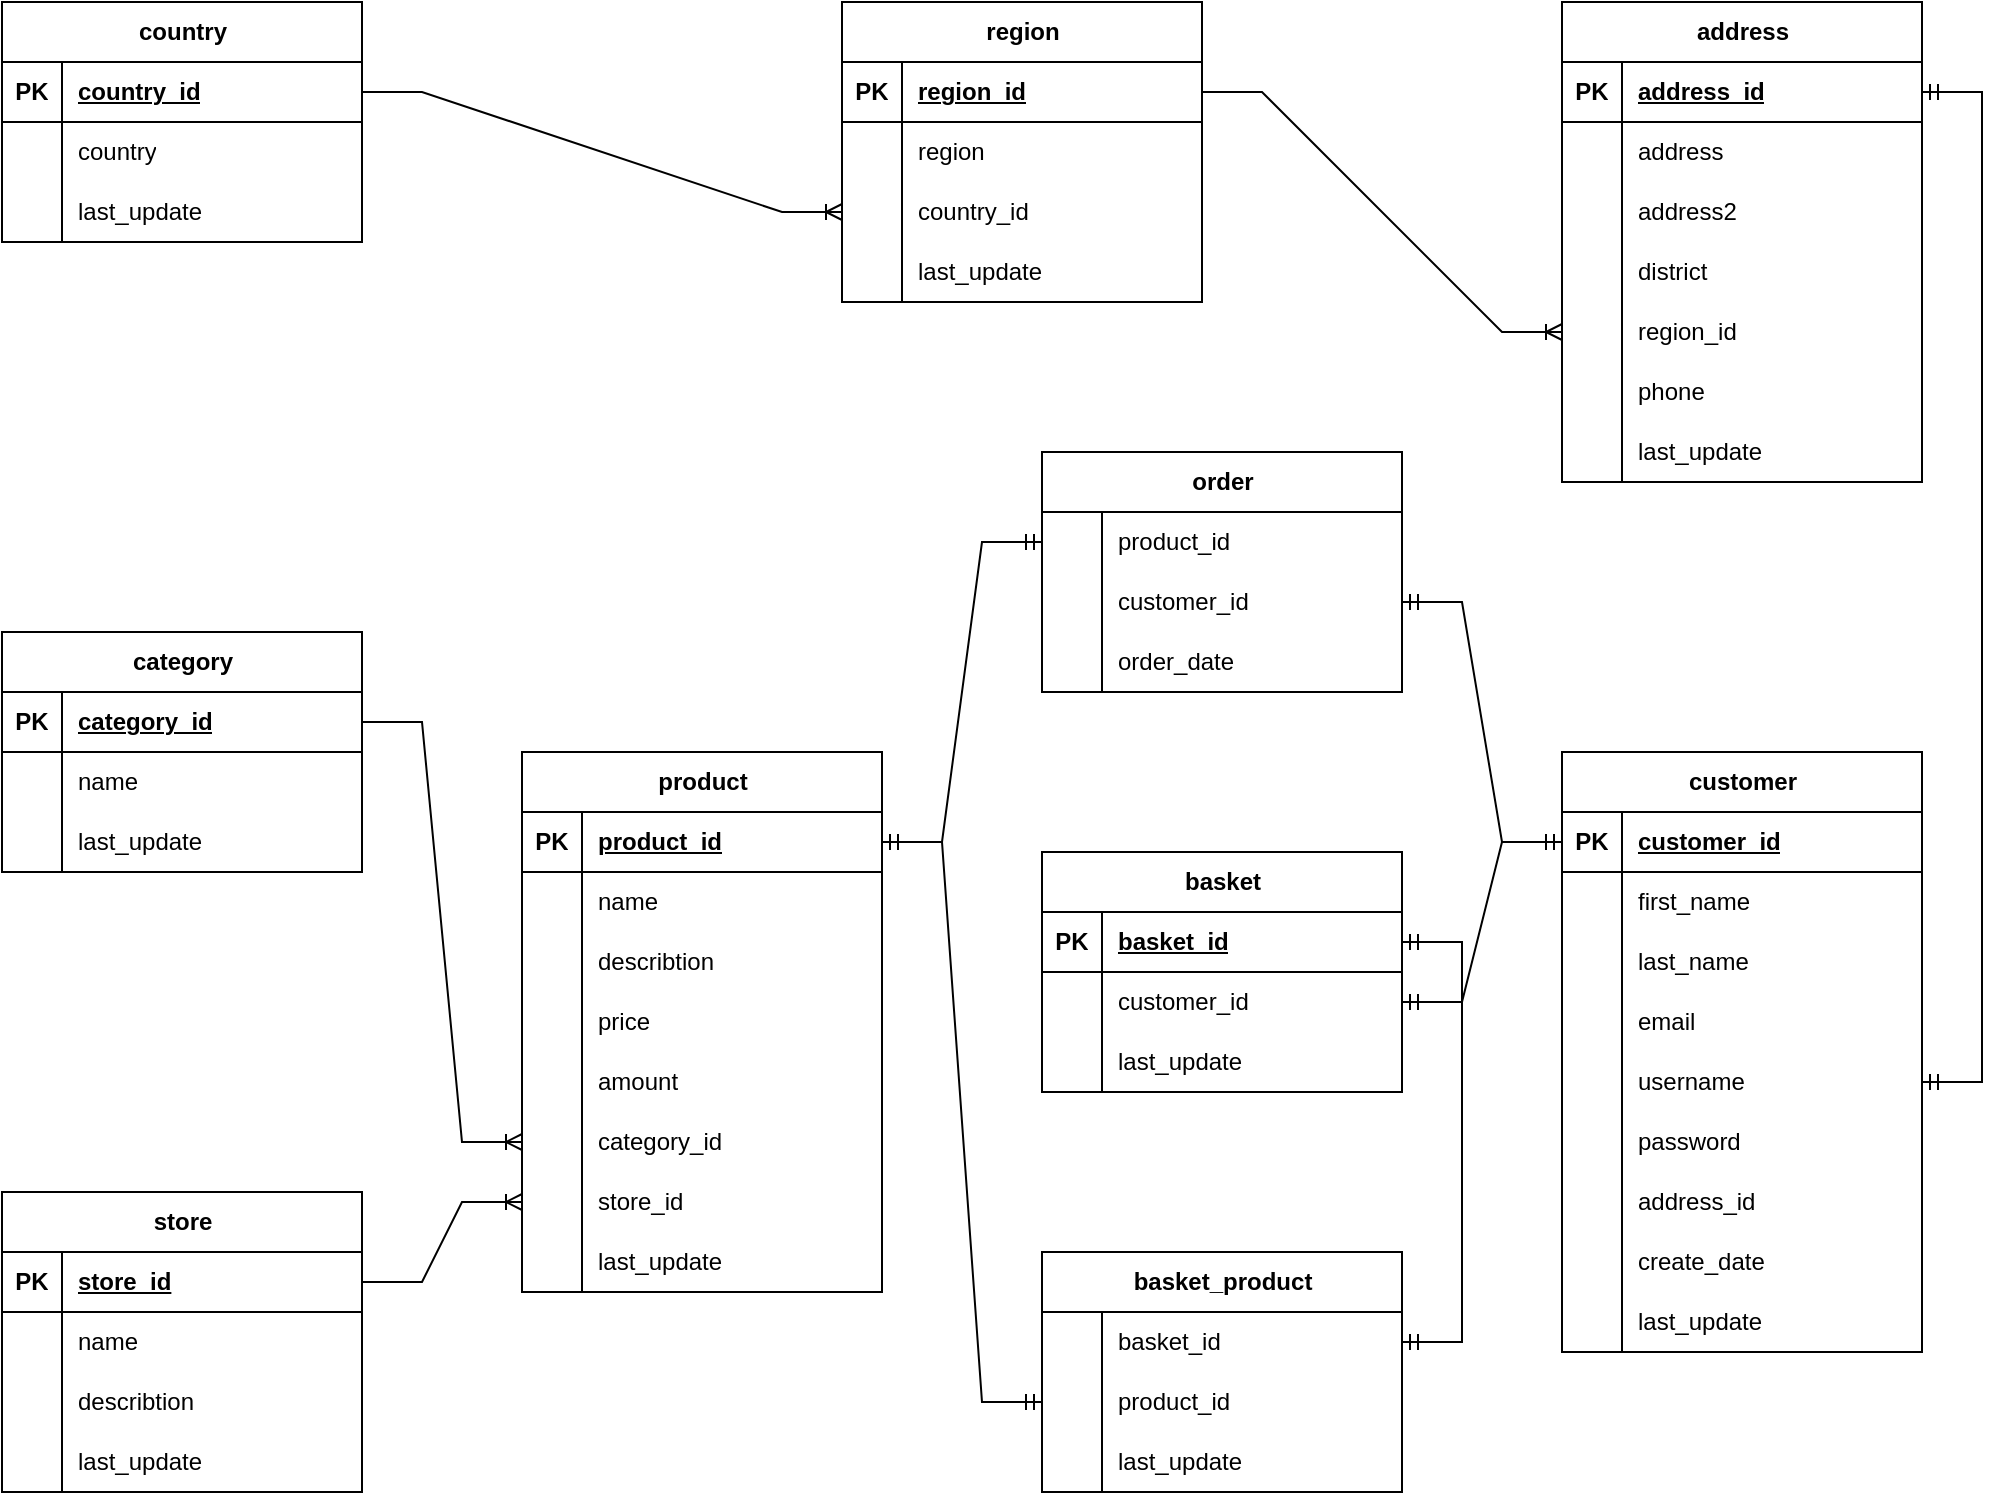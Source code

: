<mxfile version="22.1.18" type="device">
  <diagram name="Page-1" id="TA_R-8JuOlBdNYAZiXVL">
    <mxGraphModel dx="1834" dy="358" grid="0" gridSize="10" guides="1" tooltips="1" connect="1" arrows="1" fold="1" page="0" pageScale="1" pageWidth="827" pageHeight="1169" math="0" shadow="0">
      <root>
        <mxCell id="0" />
        <mxCell id="1" parent="0" />
        <mxCell id="UEhdA9eJyeVdIcVk-K4K-1" value="customer" style="shape=table;startSize=30;container=1;collapsible=1;childLayout=tableLayout;fixedRows=1;rowLines=0;fontStyle=1;align=center;resizeLast=1;html=1;" parent="1" vertex="1">
          <mxGeometry x="610" y="840" width="180" height="300" as="geometry" />
        </mxCell>
        <mxCell id="UEhdA9eJyeVdIcVk-K4K-2" value="" style="shape=tableRow;horizontal=0;startSize=0;swimlaneHead=0;swimlaneBody=0;fillColor=none;collapsible=0;dropTarget=0;points=[[0,0.5],[1,0.5]];portConstraint=eastwest;top=0;left=0;right=0;bottom=1;" parent="UEhdA9eJyeVdIcVk-K4K-1" vertex="1">
          <mxGeometry y="30" width="180" height="30" as="geometry" />
        </mxCell>
        <mxCell id="UEhdA9eJyeVdIcVk-K4K-3" value="PK" style="shape=partialRectangle;connectable=0;fillColor=none;top=0;left=0;bottom=0;right=0;fontStyle=1;overflow=hidden;whiteSpace=wrap;html=1;" parent="UEhdA9eJyeVdIcVk-K4K-2" vertex="1">
          <mxGeometry width="30" height="30" as="geometry">
            <mxRectangle width="30" height="30" as="alternateBounds" />
          </mxGeometry>
        </mxCell>
        <mxCell id="UEhdA9eJyeVdIcVk-K4K-4" value="customer_id" style="shape=partialRectangle;connectable=0;fillColor=none;top=0;left=0;bottom=0;right=0;align=left;spacingLeft=6;fontStyle=5;overflow=hidden;whiteSpace=wrap;html=1;" parent="UEhdA9eJyeVdIcVk-K4K-2" vertex="1">
          <mxGeometry x="30" width="150" height="30" as="geometry">
            <mxRectangle width="150" height="30" as="alternateBounds" />
          </mxGeometry>
        </mxCell>
        <mxCell id="UEhdA9eJyeVdIcVk-K4K-5" value="" style="shape=tableRow;horizontal=0;startSize=0;swimlaneHead=0;swimlaneBody=0;fillColor=none;collapsible=0;dropTarget=0;points=[[0,0.5],[1,0.5]];portConstraint=eastwest;top=0;left=0;right=0;bottom=0;" parent="UEhdA9eJyeVdIcVk-K4K-1" vertex="1">
          <mxGeometry y="60" width="180" height="30" as="geometry" />
        </mxCell>
        <mxCell id="UEhdA9eJyeVdIcVk-K4K-6" value="" style="shape=partialRectangle;connectable=0;fillColor=none;top=0;left=0;bottom=0;right=0;editable=1;overflow=hidden;whiteSpace=wrap;html=1;" parent="UEhdA9eJyeVdIcVk-K4K-5" vertex="1">
          <mxGeometry width="30" height="30" as="geometry">
            <mxRectangle width="30" height="30" as="alternateBounds" />
          </mxGeometry>
        </mxCell>
        <mxCell id="UEhdA9eJyeVdIcVk-K4K-7" value="first_name" style="shape=partialRectangle;connectable=0;fillColor=none;top=0;left=0;bottom=0;right=0;align=left;spacingLeft=6;overflow=hidden;whiteSpace=wrap;html=1;" parent="UEhdA9eJyeVdIcVk-K4K-5" vertex="1">
          <mxGeometry x="30" width="150" height="30" as="geometry">
            <mxRectangle width="150" height="30" as="alternateBounds" />
          </mxGeometry>
        </mxCell>
        <mxCell id="UEhdA9eJyeVdIcVk-K4K-8" value="" style="shape=tableRow;horizontal=0;startSize=0;swimlaneHead=0;swimlaneBody=0;fillColor=none;collapsible=0;dropTarget=0;points=[[0,0.5],[1,0.5]];portConstraint=eastwest;top=0;left=0;right=0;bottom=0;" parent="UEhdA9eJyeVdIcVk-K4K-1" vertex="1">
          <mxGeometry y="90" width="180" height="30" as="geometry" />
        </mxCell>
        <mxCell id="UEhdA9eJyeVdIcVk-K4K-9" value="" style="shape=partialRectangle;connectable=0;fillColor=none;top=0;left=0;bottom=0;right=0;editable=1;overflow=hidden;whiteSpace=wrap;html=1;" parent="UEhdA9eJyeVdIcVk-K4K-8" vertex="1">
          <mxGeometry width="30" height="30" as="geometry">
            <mxRectangle width="30" height="30" as="alternateBounds" />
          </mxGeometry>
        </mxCell>
        <mxCell id="UEhdA9eJyeVdIcVk-K4K-10" value="last_name" style="shape=partialRectangle;connectable=0;fillColor=none;top=0;left=0;bottom=0;right=0;align=left;spacingLeft=6;overflow=hidden;whiteSpace=wrap;html=1;" parent="UEhdA9eJyeVdIcVk-K4K-8" vertex="1">
          <mxGeometry x="30" width="150" height="30" as="geometry">
            <mxRectangle width="150" height="30" as="alternateBounds" />
          </mxGeometry>
        </mxCell>
        <mxCell id="UEhdA9eJyeVdIcVk-K4K-11" value="" style="shape=tableRow;horizontal=0;startSize=0;swimlaneHead=0;swimlaneBody=0;fillColor=none;collapsible=0;dropTarget=0;points=[[0,0.5],[1,0.5]];portConstraint=eastwest;top=0;left=0;right=0;bottom=0;" parent="UEhdA9eJyeVdIcVk-K4K-1" vertex="1">
          <mxGeometry y="120" width="180" height="30" as="geometry" />
        </mxCell>
        <mxCell id="UEhdA9eJyeVdIcVk-K4K-12" value="" style="shape=partialRectangle;connectable=0;fillColor=none;top=0;left=0;bottom=0;right=0;editable=1;overflow=hidden;whiteSpace=wrap;html=1;" parent="UEhdA9eJyeVdIcVk-K4K-11" vertex="1">
          <mxGeometry width="30" height="30" as="geometry">
            <mxRectangle width="30" height="30" as="alternateBounds" />
          </mxGeometry>
        </mxCell>
        <mxCell id="UEhdA9eJyeVdIcVk-K4K-13" value="email" style="shape=partialRectangle;connectable=0;fillColor=none;top=0;left=0;bottom=0;right=0;align=left;spacingLeft=6;overflow=hidden;whiteSpace=wrap;html=1;" parent="UEhdA9eJyeVdIcVk-K4K-11" vertex="1">
          <mxGeometry x="30" width="150" height="30" as="geometry">
            <mxRectangle width="150" height="30" as="alternateBounds" />
          </mxGeometry>
        </mxCell>
        <mxCell id="UEhdA9eJyeVdIcVk-K4K-29" value="" style="shape=tableRow;horizontal=0;startSize=0;swimlaneHead=0;swimlaneBody=0;fillColor=none;collapsible=0;dropTarget=0;points=[[0,0.5],[1,0.5]];portConstraint=eastwest;top=0;left=0;right=0;bottom=0;" parent="UEhdA9eJyeVdIcVk-K4K-1" vertex="1">
          <mxGeometry y="150" width="180" height="30" as="geometry" />
        </mxCell>
        <mxCell id="UEhdA9eJyeVdIcVk-K4K-30" value="" style="shape=partialRectangle;connectable=0;fillColor=none;top=0;left=0;bottom=0;right=0;editable=1;overflow=hidden;whiteSpace=wrap;html=1;" parent="UEhdA9eJyeVdIcVk-K4K-29" vertex="1">
          <mxGeometry width="30" height="30" as="geometry">
            <mxRectangle width="30" height="30" as="alternateBounds" />
          </mxGeometry>
        </mxCell>
        <mxCell id="UEhdA9eJyeVdIcVk-K4K-31" value="username" style="shape=partialRectangle;connectable=0;fillColor=none;top=0;left=0;bottom=0;right=0;align=left;spacingLeft=6;overflow=hidden;whiteSpace=wrap;html=1;" parent="UEhdA9eJyeVdIcVk-K4K-29" vertex="1">
          <mxGeometry x="30" width="150" height="30" as="geometry">
            <mxRectangle width="150" height="30" as="alternateBounds" />
          </mxGeometry>
        </mxCell>
        <mxCell id="UEhdA9eJyeVdIcVk-K4K-32" value="" style="shape=tableRow;horizontal=0;startSize=0;swimlaneHead=0;swimlaneBody=0;fillColor=none;collapsible=0;dropTarget=0;points=[[0,0.5],[1,0.5]];portConstraint=eastwest;top=0;left=0;right=0;bottom=0;" parent="UEhdA9eJyeVdIcVk-K4K-1" vertex="1">
          <mxGeometry y="180" width="180" height="30" as="geometry" />
        </mxCell>
        <mxCell id="UEhdA9eJyeVdIcVk-K4K-33" value="" style="shape=partialRectangle;connectable=0;fillColor=none;top=0;left=0;bottom=0;right=0;editable=1;overflow=hidden;whiteSpace=wrap;html=1;" parent="UEhdA9eJyeVdIcVk-K4K-32" vertex="1">
          <mxGeometry width="30" height="30" as="geometry">
            <mxRectangle width="30" height="30" as="alternateBounds" />
          </mxGeometry>
        </mxCell>
        <mxCell id="UEhdA9eJyeVdIcVk-K4K-34" value="password" style="shape=partialRectangle;connectable=0;fillColor=none;top=0;left=0;bottom=0;right=0;align=left;spacingLeft=6;overflow=hidden;whiteSpace=wrap;html=1;" parent="UEhdA9eJyeVdIcVk-K4K-32" vertex="1">
          <mxGeometry x="30" width="150" height="30" as="geometry">
            <mxRectangle width="150" height="30" as="alternateBounds" />
          </mxGeometry>
        </mxCell>
        <mxCell id="UEhdA9eJyeVdIcVk-K4K-35" value="" style="shape=tableRow;horizontal=0;startSize=0;swimlaneHead=0;swimlaneBody=0;fillColor=none;collapsible=0;dropTarget=0;points=[[0,0.5],[1,0.5]];portConstraint=eastwest;top=0;left=0;right=0;bottom=0;" parent="UEhdA9eJyeVdIcVk-K4K-1" vertex="1">
          <mxGeometry y="210" width="180" height="30" as="geometry" />
        </mxCell>
        <mxCell id="UEhdA9eJyeVdIcVk-K4K-36" value="" style="shape=partialRectangle;connectable=0;fillColor=none;top=0;left=0;bottom=0;right=0;editable=1;overflow=hidden;whiteSpace=wrap;html=1;" parent="UEhdA9eJyeVdIcVk-K4K-35" vertex="1">
          <mxGeometry width="30" height="30" as="geometry">
            <mxRectangle width="30" height="30" as="alternateBounds" />
          </mxGeometry>
        </mxCell>
        <mxCell id="UEhdA9eJyeVdIcVk-K4K-37" value="address_id" style="shape=partialRectangle;connectable=0;fillColor=none;top=0;left=0;bottom=0;right=0;align=left;spacingLeft=6;overflow=hidden;whiteSpace=wrap;html=1;" parent="UEhdA9eJyeVdIcVk-K4K-35" vertex="1">
          <mxGeometry x="30" width="150" height="30" as="geometry">
            <mxRectangle width="150" height="30" as="alternateBounds" />
          </mxGeometry>
        </mxCell>
        <mxCell id="C74vBQSuLADRMvlB1dsR-1" value="" style="shape=tableRow;horizontal=0;startSize=0;swimlaneHead=0;swimlaneBody=0;fillColor=none;collapsible=0;dropTarget=0;points=[[0,0.5],[1,0.5]];portConstraint=eastwest;top=0;left=0;right=0;bottom=0;" vertex="1" parent="UEhdA9eJyeVdIcVk-K4K-1">
          <mxGeometry y="240" width="180" height="30" as="geometry" />
        </mxCell>
        <mxCell id="C74vBQSuLADRMvlB1dsR-2" value="" style="shape=partialRectangle;connectable=0;fillColor=none;top=0;left=0;bottom=0;right=0;editable=1;overflow=hidden;whiteSpace=wrap;html=1;" vertex="1" parent="C74vBQSuLADRMvlB1dsR-1">
          <mxGeometry width="30" height="30" as="geometry">
            <mxRectangle width="30" height="30" as="alternateBounds" />
          </mxGeometry>
        </mxCell>
        <mxCell id="C74vBQSuLADRMvlB1dsR-3" value="create_date" style="shape=partialRectangle;connectable=0;fillColor=none;top=0;left=0;bottom=0;right=0;align=left;spacingLeft=6;overflow=hidden;whiteSpace=wrap;html=1;" vertex="1" parent="C74vBQSuLADRMvlB1dsR-1">
          <mxGeometry x="30" width="150" height="30" as="geometry">
            <mxRectangle width="150" height="30" as="alternateBounds" />
          </mxGeometry>
        </mxCell>
        <mxCell id="C74vBQSuLADRMvlB1dsR-4" value="" style="shape=tableRow;horizontal=0;startSize=0;swimlaneHead=0;swimlaneBody=0;fillColor=none;collapsible=0;dropTarget=0;points=[[0,0.5],[1,0.5]];portConstraint=eastwest;top=0;left=0;right=0;bottom=0;" vertex="1" parent="UEhdA9eJyeVdIcVk-K4K-1">
          <mxGeometry y="270" width="180" height="30" as="geometry" />
        </mxCell>
        <mxCell id="C74vBQSuLADRMvlB1dsR-5" value="" style="shape=partialRectangle;connectable=0;fillColor=none;top=0;left=0;bottom=0;right=0;editable=1;overflow=hidden;whiteSpace=wrap;html=1;" vertex="1" parent="C74vBQSuLADRMvlB1dsR-4">
          <mxGeometry width="30" height="30" as="geometry">
            <mxRectangle width="30" height="30" as="alternateBounds" />
          </mxGeometry>
        </mxCell>
        <mxCell id="C74vBQSuLADRMvlB1dsR-6" value="last_update" style="shape=partialRectangle;connectable=0;fillColor=none;top=0;left=0;bottom=0;right=0;align=left;spacingLeft=6;overflow=hidden;whiteSpace=wrap;html=1;" vertex="1" parent="C74vBQSuLADRMvlB1dsR-4">
          <mxGeometry x="30" width="150" height="30" as="geometry">
            <mxRectangle width="150" height="30" as="alternateBounds" />
          </mxGeometry>
        </mxCell>
        <mxCell id="UEhdA9eJyeVdIcVk-K4K-38" value="address" style="shape=table;startSize=30;container=1;collapsible=1;childLayout=tableLayout;fixedRows=1;rowLines=0;fontStyle=1;align=center;resizeLast=1;html=1;" parent="1" vertex="1">
          <mxGeometry x="610" y="465" width="180" height="240" as="geometry" />
        </mxCell>
        <mxCell id="UEhdA9eJyeVdIcVk-K4K-39" value="" style="shape=tableRow;horizontal=0;startSize=0;swimlaneHead=0;swimlaneBody=0;fillColor=none;collapsible=0;dropTarget=0;points=[[0,0.5],[1,0.5]];portConstraint=eastwest;top=0;left=0;right=0;bottom=1;" parent="UEhdA9eJyeVdIcVk-K4K-38" vertex="1">
          <mxGeometry y="30" width="180" height="30" as="geometry" />
        </mxCell>
        <mxCell id="UEhdA9eJyeVdIcVk-K4K-40" value="PK" style="shape=partialRectangle;connectable=0;fillColor=none;top=0;left=0;bottom=0;right=0;fontStyle=1;overflow=hidden;whiteSpace=wrap;html=1;" parent="UEhdA9eJyeVdIcVk-K4K-39" vertex="1">
          <mxGeometry width="30" height="30" as="geometry">
            <mxRectangle width="30" height="30" as="alternateBounds" />
          </mxGeometry>
        </mxCell>
        <mxCell id="UEhdA9eJyeVdIcVk-K4K-41" value="address_id" style="shape=partialRectangle;connectable=0;fillColor=none;top=0;left=0;bottom=0;right=0;align=left;spacingLeft=6;fontStyle=5;overflow=hidden;whiteSpace=wrap;html=1;" parent="UEhdA9eJyeVdIcVk-K4K-39" vertex="1">
          <mxGeometry x="30" width="150" height="30" as="geometry">
            <mxRectangle width="150" height="30" as="alternateBounds" />
          </mxGeometry>
        </mxCell>
        <mxCell id="UEhdA9eJyeVdIcVk-K4K-42" value="" style="shape=tableRow;horizontal=0;startSize=0;swimlaneHead=0;swimlaneBody=0;fillColor=none;collapsible=0;dropTarget=0;points=[[0,0.5],[1,0.5]];portConstraint=eastwest;top=0;left=0;right=0;bottom=0;" parent="UEhdA9eJyeVdIcVk-K4K-38" vertex="1">
          <mxGeometry y="60" width="180" height="30" as="geometry" />
        </mxCell>
        <mxCell id="UEhdA9eJyeVdIcVk-K4K-43" value="" style="shape=partialRectangle;connectable=0;fillColor=none;top=0;left=0;bottom=0;right=0;editable=1;overflow=hidden;whiteSpace=wrap;html=1;" parent="UEhdA9eJyeVdIcVk-K4K-42" vertex="1">
          <mxGeometry width="30" height="30" as="geometry">
            <mxRectangle width="30" height="30" as="alternateBounds" />
          </mxGeometry>
        </mxCell>
        <mxCell id="UEhdA9eJyeVdIcVk-K4K-44" value="address" style="shape=partialRectangle;connectable=0;fillColor=none;top=0;left=0;bottom=0;right=0;align=left;spacingLeft=6;overflow=hidden;whiteSpace=wrap;html=1;" parent="UEhdA9eJyeVdIcVk-K4K-42" vertex="1">
          <mxGeometry x="30" width="150" height="30" as="geometry">
            <mxRectangle width="150" height="30" as="alternateBounds" />
          </mxGeometry>
        </mxCell>
        <mxCell id="UEhdA9eJyeVdIcVk-K4K-45" value="" style="shape=tableRow;horizontal=0;startSize=0;swimlaneHead=0;swimlaneBody=0;fillColor=none;collapsible=0;dropTarget=0;points=[[0,0.5],[1,0.5]];portConstraint=eastwest;top=0;left=0;right=0;bottom=0;" parent="UEhdA9eJyeVdIcVk-K4K-38" vertex="1">
          <mxGeometry y="90" width="180" height="30" as="geometry" />
        </mxCell>
        <mxCell id="UEhdA9eJyeVdIcVk-K4K-46" value="" style="shape=partialRectangle;connectable=0;fillColor=none;top=0;left=0;bottom=0;right=0;editable=1;overflow=hidden;whiteSpace=wrap;html=1;" parent="UEhdA9eJyeVdIcVk-K4K-45" vertex="1">
          <mxGeometry width="30" height="30" as="geometry">
            <mxRectangle width="30" height="30" as="alternateBounds" />
          </mxGeometry>
        </mxCell>
        <mxCell id="UEhdA9eJyeVdIcVk-K4K-47" value="address2" style="shape=partialRectangle;connectable=0;fillColor=none;top=0;left=0;bottom=0;right=0;align=left;spacingLeft=6;overflow=hidden;whiteSpace=wrap;html=1;" parent="UEhdA9eJyeVdIcVk-K4K-45" vertex="1">
          <mxGeometry x="30" width="150" height="30" as="geometry">
            <mxRectangle width="150" height="30" as="alternateBounds" />
          </mxGeometry>
        </mxCell>
        <mxCell id="UEhdA9eJyeVdIcVk-K4K-48" value="" style="shape=tableRow;horizontal=0;startSize=0;swimlaneHead=0;swimlaneBody=0;fillColor=none;collapsible=0;dropTarget=0;points=[[0,0.5],[1,0.5]];portConstraint=eastwest;top=0;left=0;right=0;bottom=0;" parent="UEhdA9eJyeVdIcVk-K4K-38" vertex="1">
          <mxGeometry y="120" width="180" height="30" as="geometry" />
        </mxCell>
        <mxCell id="UEhdA9eJyeVdIcVk-K4K-49" value="" style="shape=partialRectangle;connectable=0;fillColor=none;top=0;left=0;bottom=0;right=0;editable=1;overflow=hidden;whiteSpace=wrap;html=1;" parent="UEhdA9eJyeVdIcVk-K4K-48" vertex="1">
          <mxGeometry width="30" height="30" as="geometry">
            <mxRectangle width="30" height="30" as="alternateBounds" />
          </mxGeometry>
        </mxCell>
        <mxCell id="UEhdA9eJyeVdIcVk-K4K-50" value="district" style="shape=partialRectangle;connectable=0;fillColor=none;top=0;left=0;bottom=0;right=0;align=left;spacingLeft=6;overflow=hidden;whiteSpace=wrap;html=1;" parent="UEhdA9eJyeVdIcVk-K4K-48" vertex="1">
          <mxGeometry x="30" width="150" height="30" as="geometry">
            <mxRectangle width="150" height="30" as="alternateBounds" />
          </mxGeometry>
        </mxCell>
        <mxCell id="UEhdA9eJyeVdIcVk-K4K-51" value="" style="shape=tableRow;horizontal=0;startSize=0;swimlaneHead=0;swimlaneBody=0;fillColor=none;collapsible=0;dropTarget=0;points=[[0,0.5],[1,0.5]];portConstraint=eastwest;top=0;left=0;right=0;bottom=0;" parent="UEhdA9eJyeVdIcVk-K4K-38" vertex="1">
          <mxGeometry y="150" width="180" height="30" as="geometry" />
        </mxCell>
        <mxCell id="UEhdA9eJyeVdIcVk-K4K-52" value="" style="shape=partialRectangle;connectable=0;fillColor=none;top=0;left=0;bottom=0;right=0;editable=1;overflow=hidden;whiteSpace=wrap;html=1;" parent="UEhdA9eJyeVdIcVk-K4K-51" vertex="1">
          <mxGeometry width="30" height="30" as="geometry">
            <mxRectangle width="30" height="30" as="alternateBounds" />
          </mxGeometry>
        </mxCell>
        <mxCell id="UEhdA9eJyeVdIcVk-K4K-53" value="region_id" style="shape=partialRectangle;connectable=0;fillColor=none;top=0;left=0;bottom=0;right=0;align=left;spacingLeft=6;overflow=hidden;whiteSpace=wrap;html=1;" parent="UEhdA9eJyeVdIcVk-K4K-51" vertex="1">
          <mxGeometry x="30" width="150" height="30" as="geometry">
            <mxRectangle width="150" height="30" as="alternateBounds" />
          </mxGeometry>
        </mxCell>
        <mxCell id="UEhdA9eJyeVdIcVk-K4K-54" value="" style="shape=tableRow;horizontal=0;startSize=0;swimlaneHead=0;swimlaneBody=0;fillColor=none;collapsible=0;dropTarget=0;points=[[0,0.5],[1,0.5]];portConstraint=eastwest;top=0;left=0;right=0;bottom=0;" parent="UEhdA9eJyeVdIcVk-K4K-38" vertex="1">
          <mxGeometry y="180" width="180" height="30" as="geometry" />
        </mxCell>
        <mxCell id="UEhdA9eJyeVdIcVk-K4K-55" value="" style="shape=partialRectangle;connectable=0;fillColor=none;top=0;left=0;bottom=0;right=0;editable=1;overflow=hidden;whiteSpace=wrap;html=1;" parent="UEhdA9eJyeVdIcVk-K4K-54" vertex="1">
          <mxGeometry width="30" height="30" as="geometry">
            <mxRectangle width="30" height="30" as="alternateBounds" />
          </mxGeometry>
        </mxCell>
        <mxCell id="UEhdA9eJyeVdIcVk-K4K-56" value="phone" style="shape=partialRectangle;connectable=0;fillColor=none;top=0;left=0;bottom=0;right=0;align=left;spacingLeft=6;overflow=hidden;whiteSpace=wrap;html=1;" parent="UEhdA9eJyeVdIcVk-K4K-54" vertex="1">
          <mxGeometry x="30" width="150" height="30" as="geometry">
            <mxRectangle width="150" height="30" as="alternateBounds" />
          </mxGeometry>
        </mxCell>
        <mxCell id="UEhdA9eJyeVdIcVk-K4K-57" value="" style="shape=tableRow;horizontal=0;startSize=0;swimlaneHead=0;swimlaneBody=0;fillColor=none;collapsible=0;dropTarget=0;points=[[0,0.5],[1,0.5]];portConstraint=eastwest;top=0;left=0;right=0;bottom=0;" parent="UEhdA9eJyeVdIcVk-K4K-38" vertex="1">
          <mxGeometry y="210" width="180" height="30" as="geometry" />
        </mxCell>
        <mxCell id="UEhdA9eJyeVdIcVk-K4K-58" value="" style="shape=partialRectangle;connectable=0;fillColor=none;top=0;left=0;bottom=0;right=0;editable=1;overflow=hidden;whiteSpace=wrap;html=1;" parent="UEhdA9eJyeVdIcVk-K4K-57" vertex="1">
          <mxGeometry width="30" height="30" as="geometry">
            <mxRectangle width="30" height="30" as="alternateBounds" />
          </mxGeometry>
        </mxCell>
        <mxCell id="UEhdA9eJyeVdIcVk-K4K-59" value="last_update" style="shape=partialRectangle;connectable=0;fillColor=none;top=0;left=0;bottom=0;right=0;align=left;spacingLeft=6;overflow=hidden;whiteSpace=wrap;html=1;" parent="UEhdA9eJyeVdIcVk-K4K-57" vertex="1">
          <mxGeometry x="30" width="150" height="30" as="geometry">
            <mxRectangle width="150" height="30" as="alternateBounds" />
          </mxGeometry>
        </mxCell>
        <mxCell id="UEhdA9eJyeVdIcVk-K4K-61" value="country" style="shape=table;startSize=30;container=1;collapsible=1;childLayout=tableLayout;fixedRows=1;rowLines=0;fontStyle=1;align=center;resizeLast=1;html=1;" parent="1" vertex="1">
          <mxGeometry x="-170" y="465" width="180" height="120" as="geometry" />
        </mxCell>
        <mxCell id="UEhdA9eJyeVdIcVk-K4K-62" value="" style="shape=tableRow;horizontal=0;startSize=0;swimlaneHead=0;swimlaneBody=0;fillColor=none;collapsible=0;dropTarget=0;points=[[0,0.5],[1,0.5]];portConstraint=eastwest;top=0;left=0;right=0;bottom=1;" parent="UEhdA9eJyeVdIcVk-K4K-61" vertex="1">
          <mxGeometry y="30" width="180" height="30" as="geometry" />
        </mxCell>
        <mxCell id="UEhdA9eJyeVdIcVk-K4K-63" value="PK" style="shape=partialRectangle;connectable=0;fillColor=none;top=0;left=0;bottom=0;right=0;fontStyle=1;overflow=hidden;whiteSpace=wrap;html=1;" parent="UEhdA9eJyeVdIcVk-K4K-62" vertex="1">
          <mxGeometry width="30" height="30" as="geometry">
            <mxRectangle width="30" height="30" as="alternateBounds" />
          </mxGeometry>
        </mxCell>
        <mxCell id="UEhdA9eJyeVdIcVk-K4K-64" value="country_id" style="shape=partialRectangle;connectable=0;fillColor=none;top=0;left=0;bottom=0;right=0;align=left;spacingLeft=6;fontStyle=5;overflow=hidden;whiteSpace=wrap;html=1;" parent="UEhdA9eJyeVdIcVk-K4K-62" vertex="1">
          <mxGeometry x="30" width="150" height="30" as="geometry">
            <mxRectangle width="150" height="30" as="alternateBounds" />
          </mxGeometry>
        </mxCell>
        <mxCell id="UEhdA9eJyeVdIcVk-K4K-65" value="" style="shape=tableRow;horizontal=0;startSize=0;swimlaneHead=0;swimlaneBody=0;fillColor=none;collapsible=0;dropTarget=0;points=[[0,0.5],[1,0.5]];portConstraint=eastwest;top=0;left=0;right=0;bottom=0;" parent="UEhdA9eJyeVdIcVk-K4K-61" vertex="1">
          <mxGeometry y="60" width="180" height="30" as="geometry" />
        </mxCell>
        <mxCell id="UEhdA9eJyeVdIcVk-K4K-66" value="" style="shape=partialRectangle;connectable=0;fillColor=none;top=0;left=0;bottom=0;right=0;editable=1;overflow=hidden;whiteSpace=wrap;html=1;" parent="UEhdA9eJyeVdIcVk-K4K-65" vertex="1">
          <mxGeometry width="30" height="30" as="geometry">
            <mxRectangle width="30" height="30" as="alternateBounds" />
          </mxGeometry>
        </mxCell>
        <mxCell id="UEhdA9eJyeVdIcVk-K4K-67" value="country" style="shape=partialRectangle;connectable=0;fillColor=none;top=0;left=0;bottom=0;right=0;align=left;spacingLeft=6;overflow=hidden;whiteSpace=wrap;html=1;" parent="UEhdA9eJyeVdIcVk-K4K-65" vertex="1">
          <mxGeometry x="30" width="150" height="30" as="geometry">
            <mxRectangle width="150" height="30" as="alternateBounds" />
          </mxGeometry>
        </mxCell>
        <mxCell id="UEhdA9eJyeVdIcVk-K4K-68" value="" style="shape=tableRow;horizontal=0;startSize=0;swimlaneHead=0;swimlaneBody=0;fillColor=none;collapsible=0;dropTarget=0;points=[[0,0.5],[1,0.5]];portConstraint=eastwest;top=0;left=0;right=0;bottom=0;" parent="UEhdA9eJyeVdIcVk-K4K-61" vertex="1">
          <mxGeometry y="90" width="180" height="30" as="geometry" />
        </mxCell>
        <mxCell id="UEhdA9eJyeVdIcVk-K4K-69" value="" style="shape=partialRectangle;connectable=0;fillColor=none;top=0;left=0;bottom=0;right=0;editable=1;overflow=hidden;whiteSpace=wrap;html=1;" parent="UEhdA9eJyeVdIcVk-K4K-68" vertex="1">
          <mxGeometry width="30" height="30" as="geometry">
            <mxRectangle width="30" height="30" as="alternateBounds" />
          </mxGeometry>
        </mxCell>
        <mxCell id="UEhdA9eJyeVdIcVk-K4K-70" value="last_update" style="shape=partialRectangle;connectable=0;fillColor=none;top=0;left=0;bottom=0;right=0;align=left;spacingLeft=6;overflow=hidden;whiteSpace=wrap;html=1;" parent="UEhdA9eJyeVdIcVk-K4K-68" vertex="1">
          <mxGeometry x="30" width="150" height="30" as="geometry">
            <mxRectangle width="150" height="30" as="alternateBounds" />
          </mxGeometry>
        </mxCell>
        <mxCell id="UEhdA9eJyeVdIcVk-K4K-74" value="region" style="shape=table;startSize=30;container=1;collapsible=1;childLayout=tableLayout;fixedRows=1;rowLines=0;fontStyle=1;align=center;resizeLast=1;html=1;" parent="1" vertex="1">
          <mxGeometry x="250" y="465" width="180" height="150" as="geometry" />
        </mxCell>
        <mxCell id="UEhdA9eJyeVdIcVk-K4K-75" value="" style="shape=tableRow;horizontal=0;startSize=0;swimlaneHead=0;swimlaneBody=0;fillColor=none;collapsible=0;dropTarget=0;points=[[0,0.5],[1,0.5]];portConstraint=eastwest;top=0;left=0;right=0;bottom=1;" parent="UEhdA9eJyeVdIcVk-K4K-74" vertex="1">
          <mxGeometry y="30" width="180" height="30" as="geometry" />
        </mxCell>
        <mxCell id="UEhdA9eJyeVdIcVk-K4K-76" value="PK" style="shape=partialRectangle;connectable=0;fillColor=none;top=0;left=0;bottom=0;right=0;fontStyle=1;overflow=hidden;whiteSpace=wrap;html=1;" parent="UEhdA9eJyeVdIcVk-K4K-75" vertex="1">
          <mxGeometry width="30" height="30" as="geometry">
            <mxRectangle width="30" height="30" as="alternateBounds" />
          </mxGeometry>
        </mxCell>
        <mxCell id="UEhdA9eJyeVdIcVk-K4K-77" value="region_id" style="shape=partialRectangle;connectable=0;fillColor=none;top=0;left=0;bottom=0;right=0;align=left;spacingLeft=6;fontStyle=5;overflow=hidden;whiteSpace=wrap;html=1;" parent="UEhdA9eJyeVdIcVk-K4K-75" vertex="1">
          <mxGeometry x="30" width="150" height="30" as="geometry">
            <mxRectangle width="150" height="30" as="alternateBounds" />
          </mxGeometry>
        </mxCell>
        <mxCell id="UEhdA9eJyeVdIcVk-K4K-78" value="" style="shape=tableRow;horizontal=0;startSize=0;swimlaneHead=0;swimlaneBody=0;fillColor=none;collapsible=0;dropTarget=0;points=[[0,0.5],[1,0.5]];portConstraint=eastwest;top=0;left=0;right=0;bottom=0;" parent="UEhdA9eJyeVdIcVk-K4K-74" vertex="1">
          <mxGeometry y="60" width="180" height="30" as="geometry" />
        </mxCell>
        <mxCell id="UEhdA9eJyeVdIcVk-K4K-79" value="" style="shape=partialRectangle;connectable=0;fillColor=none;top=0;left=0;bottom=0;right=0;editable=1;overflow=hidden;whiteSpace=wrap;html=1;" parent="UEhdA9eJyeVdIcVk-K4K-78" vertex="1">
          <mxGeometry width="30" height="30" as="geometry">
            <mxRectangle width="30" height="30" as="alternateBounds" />
          </mxGeometry>
        </mxCell>
        <mxCell id="UEhdA9eJyeVdIcVk-K4K-80" value="region" style="shape=partialRectangle;connectable=0;fillColor=none;top=0;left=0;bottom=0;right=0;align=left;spacingLeft=6;overflow=hidden;whiteSpace=wrap;html=1;" parent="UEhdA9eJyeVdIcVk-K4K-78" vertex="1">
          <mxGeometry x="30" width="150" height="30" as="geometry">
            <mxRectangle width="150" height="30" as="alternateBounds" />
          </mxGeometry>
        </mxCell>
        <mxCell id="UEhdA9eJyeVdIcVk-K4K-81" value="" style="shape=tableRow;horizontal=0;startSize=0;swimlaneHead=0;swimlaneBody=0;fillColor=none;collapsible=0;dropTarget=0;points=[[0,0.5],[1,0.5]];portConstraint=eastwest;top=0;left=0;right=0;bottom=0;" parent="UEhdA9eJyeVdIcVk-K4K-74" vertex="1">
          <mxGeometry y="90" width="180" height="30" as="geometry" />
        </mxCell>
        <mxCell id="UEhdA9eJyeVdIcVk-K4K-82" value="" style="shape=partialRectangle;connectable=0;fillColor=none;top=0;left=0;bottom=0;right=0;editable=1;overflow=hidden;whiteSpace=wrap;html=1;" parent="UEhdA9eJyeVdIcVk-K4K-81" vertex="1">
          <mxGeometry width="30" height="30" as="geometry">
            <mxRectangle width="30" height="30" as="alternateBounds" />
          </mxGeometry>
        </mxCell>
        <mxCell id="UEhdA9eJyeVdIcVk-K4K-83" value="country_id" style="shape=partialRectangle;connectable=0;fillColor=none;top=0;left=0;bottom=0;right=0;align=left;spacingLeft=6;overflow=hidden;whiteSpace=wrap;html=1;" parent="UEhdA9eJyeVdIcVk-K4K-81" vertex="1">
          <mxGeometry x="30" width="150" height="30" as="geometry">
            <mxRectangle width="150" height="30" as="alternateBounds" />
          </mxGeometry>
        </mxCell>
        <mxCell id="UEhdA9eJyeVdIcVk-K4K-84" value="" style="shape=tableRow;horizontal=0;startSize=0;swimlaneHead=0;swimlaneBody=0;fillColor=none;collapsible=0;dropTarget=0;points=[[0,0.5],[1,0.5]];portConstraint=eastwest;top=0;left=0;right=0;bottom=0;" parent="UEhdA9eJyeVdIcVk-K4K-74" vertex="1">
          <mxGeometry y="120" width="180" height="30" as="geometry" />
        </mxCell>
        <mxCell id="UEhdA9eJyeVdIcVk-K4K-85" value="" style="shape=partialRectangle;connectable=0;fillColor=none;top=0;left=0;bottom=0;right=0;editable=1;overflow=hidden;whiteSpace=wrap;html=1;" parent="UEhdA9eJyeVdIcVk-K4K-84" vertex="1">
          <mxGeometry width="30" height="30" as="geometry">
            <mxRectangle width="30" height="30" as="alternateBounds" />
          </mxGeometry>
        </mxCell>
        <mxCell id="UEhdA9eJyeVdIcVk-K4K-86" value="last_update" style="shape=partialRectangle;connectable=0;fillColor=none;top=0;left=0;bottom=0;right=0;align=left;spacingLeft=6;overflow=hidden;whiteSpace=wrap;html=1;" parent="UEhdA9eJyeVdIcVk-K4K-84" vertex="1">
          <mxGeometry x="30" width="150" height="30" as="geometry">
            <mxRectangle width="150" height="30" as="alternateBounds" />
          </mxGeometry>
        </mxCell>
        <mxCell id="UEhdA9eJyeVdIcVk-K4K-107" value="product" style="shape=table;startSize=30;container=1;collapsible=1;childLayout=tableLayout;fixedRows=1;rowLines=0;fontStyle=1;align=center;resizeLast=1;html=1;" parent="1" vertex="1">
          <mxGeometry x="90" y="840" width="180" height="270" as="geometry" />
        </mxCell>
        <mxCell id="UEhdA9eJyeVdIcVk-K4K-108" value="" style="shape=tableRow;horizontal=0;startSize=0;swimlaneHead=0;swimlaneBody=0;fillColor=none;collapsible=0;dropTarget=0;points=[[0,0.5],[1,0.5]];portConstraint=eastwest;top=0;left=0;right=0;bottom=1;" parent="UEhdA9eJyeVdIcVk-K4K-107" vertex="1">
          <mxGeometry y="30" width="180" height="30" as="geometry" />
        </mxCell>
        <mxCell id="UEhdA9eJyeVdIcVk-K4K-109" value="PK" style="shape=partialRectangle;connectable=0;fillColor=none;top=0;left=0;bottom=0;right=0;fontStyle=1;overflow=hidden;whiteSpace=wrap;html=1;" parent="UEhdA9eJyeVdIcVk-K4K-108" vertex="1">
          <mxGeometry width="30" height="30" as="geometry">
            <mxRectangle width="30" height="30" as="alternateBounds" />
          </mxGeometry>
        </mxCell>
        <mxCell id="UEhdA9eJyeVdIcVk-K4K-110" value="product_id" style="shape=partialRectangle;connectable=0;fillColor=none;top=0;left=0;bottom=0;right=0;align=left;spacingLeft=6;fontStyle=5;overflow=hidden;whiteSpace=wrap;html=1;" parent="UEhdA9eJyeVdIcVk-K4K-108" vertex="1">
          <mxGeometry x="30" width="150" height="30" as="geometry">
            <mxRectangle width="150" height="30" as="alternateBounds" />
          </mxGeometry>
        </mxCell>
        <mxCell id="UEhdA9eJyeVdIcVk-K4K-111" value="" style="shape=tableRow;horizontal=0;startSize=0;swimlaneHead=0;swimlaneBody=0;fillColor=none;collapsible=0;dropTarget=0;points=[[0,0.5],[1,0.5]];portConstraint=eastwest;top=0;left=0;right=0;bottom=0;" parent="UEhdA9eJyeVdIcVk-K4K-107" vertex="1">
          <mxGeometry y="60" width="180" height="30" as="geometry" />
        </mxCell>
        <mxCell id="UEhdA9eJyeVdIcVk-K4K-112" value="" style="shape=partialRectangle;connectable=0;fillColor=none;top=0;left=0;bottom=0;right=0;editable=1;overflow=hidden;whiteSpace=wrap;html=1;" parent="UEhdA9eJyeVdIcVk-K4K-111" vertex="1">
          <mxGeometry width="30" height="30" as="geometry">
            <mxRectangle width="30" height="30" as="alternateBounds" />
          </mxGeometry>
        </mxCell>
        <mxCell id="UEhdA9eJyeVdIcVk-K4K-113" value="name" style="shape=partialRectangle;connectable=0;fillColor=none;top=0;left=0;bottom=0;right=0;align=left;spacingLeft=6;overflow=hidden;whiteSpace=wrap;html=1;" parent="UEhdA9eJyeVdIcVk-K4K-111" vertex="1">
          <mxGeometry x="30" width="150" height="30" as="geometry">
            <mxRectangle width="150" height="30" as="alternateBounds" />
          </mxGeometry>
        </mxCell>
        <mxCell id="UEhdA9eJyeVdIcVk-K4K-114" value="" style="shape=tableRow;horizontal=0;startSize=0;swimlaneHead=0;swimlaneBody=0;fillColor=none;collapsible=0;dropTarget=0;points=[[0,0.5],[1,0.5]];portConstraint=eastwest;top=0;left=0;right=0;bottom=0;" parent="UEhdA9eJyeVdIcVk-K4K-107" vertex="1">
          <mxGeometry y="90" width="180" height="30" as="geometry" />
        </mxCell>
        <mxCell id="UEhdA9eJyeVdIcVk-K4K-115" value="" style="shape=partialRectangle;connectable=0;fillColor=none;top=0;left=0;bottom=0;right=0;editable=1;overflow=hidden;whiteSpace=wrap;html=1;" parent="UEhdA9eJyeVdIcVk-K4K-114" vertex="1">
          <mxGeometry width="30" height="30" as="geometry">
            <mxRectangle width="30" height="30" as="alternateBounds" />
          </mxGeometry>
        </mxCell>
        <mxCell id="UEhdA9eJyeVdIcVk-K4K-116" value="describtion" style="shape=partialRectangle;connectable=0;fillColor=none;top=0;left=0;bottom=0;right=0;align=left;spacingLeft=6;overflow=hidden;whiteSpace=wrap;html=1;" parent="UEhdA9eJyeVdIcVk-K4K-114" vertex="1">
          <mxGeometry x="30" width="150" height="30" as="geometry">
            <mxRectangle width="150" height="30" as="alternateBounds" />
          </mxGeometry>
        </mxCell>
        <mxCell id="UEhdA9eJyeVdIcVk-K4K-117" value="" style="shape=tableRow;horizontal=0;startSize=0;swimlaneHead=0;swimlaneBody=0;fillColor=none;collapsible=0;dropTarget=0;points=[[0,0.5],[1,0.5]];portConstraint=eastwest;top=0;left=0;right=0;bottom=0;" parent="UEhdA9eJyeVdIcVk-K4K-107" vertex="1">
          <mxGeometry y="120" width="180" height="30" as="geometry" />
        </mxCell>
        <mxCell id="UEhdA9eJyeVdIcVk-K4K-118" value="" style="shape=partialRectangle;connectable=0;fillColor=none;top=0;left=0;bottom=0;right=0;editable=1;overflow=hidden;whiteSpace=wrap;html=1;" parent="UEhdA9eJyeVdIcVk-K4K-117" vertex="1">
          <mxGeometry width="30" height="30" as="geometry">
            <mxRectangle width="30" height="30" as="alternateBounds" />
          </mxGeometry>
        </mxCell>
        <mxCell id="UEhdA9eJyeVdIcVk-K4K-119" value="price" style="shape=partialRectangle;connectable=0;fillColor=none;top=0;left=0;bottom=0;right=0;align=left;spacingLeft=6;overflow=hidden;whiteSpace=wrap;html=1;" parent="UEhdA9eJyeVdIcVk-K4K-117" vertex="1">
          <mxGeometry x="30" width="150" height="30" as="geometry">
            <mxRectangle width="150" height="30" as="alternateBounds" />
          </mxGeometry>
        </mxCell>
        <mxCell id="UEhdA9eJyeVdIcVk-K4K-120" value="" style="shape=tableRow;horizontal=0;startSize=0;swimlaneHead=0;swimlaneBody=0;fillColor=none;collapsible=0;dropTarget=0;points=[[0,0.5],[1,0.5]];portConstraint=eastwest;top=0;left=0;right=0;bottom=0;" parent="UEhdA9eJyeVdIcVk-K4K-107" vertex="1">
          <mxGeometry y="150" width="180" height="30" as="geometry" />
        </mxCell>
        <mxCell id="UEhdA9eJyeVdIcVk-K4K-121" value="" style="shape=partialRectangle;connectable=0;fillColor=none;top=0;left=0;bottom=0;right=0;editable=1;overflow=hidden;whiteSpace=wrap;html=1;" parent="UEhdA9eJyeVdIcVk-K4K-120" vertex="1">
          <mxGeometry width="30" height="30" as="geometry">
            <mxRectangle width="30" height="30" as="alternateBounds" />
          </mxGeometry>
        </mxCell>
        <mxCell id="UEhdA9eJyeVdIcVk-K4K-122" value="amount" style="shape=partialRectangle;connectable=0;fillColor=none;top=0;left=0;bottom=0;right=0;align=left;spacingLeft=6;overflow=hidden;whiteSpace=wrap;html=1;" parent="UEhdA9eJyeVdIcVk-K4K-120" vertex="1">
          <mxGeometry x="30" width="150" height="30" as="geometry">
            <mxRectangle width="150" height="30" as="alternateBounds" />
          </mxGeometry>
        </mxCell>
        <mxCell id="UEhdA9eJyeVdIcVk-K4K-123" value="" style="shape=tableRow;horizontal=0;startSize=0;swimlaneHead=0;swimlaneBody=0;fillColor=none;collapsible=0;dropTarget=0;points=[[0,0.5],[1,0.5]];portConstraint=eastwest;top=0;left=0;right=0;bottom=0;" parent="UEhdA9eJyeVdIcVk-K4K-107" vertex="1">
          <mxGeometry y="180" width="180" height="30" as="geometry" />
        </mxCell>
        <mxCell id="UEhdA9eJyeVdIcVk-K4K-124" value="" style="shape=partialRectangle;connectable=0;fillColor=none;top=0;left=0;bottom=0;right=0;editable=1;overflow=hidden;whiteSpace=wrap;html=1;" parent="UEhdA9eJyeVdIcVk-K4K-123" vertex="1">
          <mxGeometry width="30" height="30" as="geometry">
            <mxRectangle width="30" height="30" as="alternateBounds" />
          </mxGeometry>
        </mxCell>
        <mxCell id="UEhdA9eJyeVdIcVk-K4K-125" value="category_id" style="shape=partialRectangle;connectable=0;fillColor=none;top=0;left=0;bottom=0;right=0;align=left;spacingLeft=6;overflow=hidden;whiteSpace=wrap;html=1;" parent="UEhdA9eJyeVdIcVk-K4K-123" vertex="1">
          <mxGeometry x="30" width="150" height="30" as="geometry">
            <mxRectangle width="150" height="30" as="alternateBounds" />
          </mxGeometry>
        </mxCell>
        <mxCell id="UEhdA9eJyeVdIcVk-K4K-139" value="" style="shape=tableRow;horizontal=0;startSize=0;swimlaneHead=0;swimlaneBody=0;fillColor=none;collapsible=0;dropTarget=0;points=[[0,0.5],[1,0.5]];portConstraint=eastwest;top=0;left=0;right=0;bottom=0;" parent="UEhdA9eJyeVdIcVk-K4K-107" vertex="1">
          <mxGeometry y="210" width="180" height="30" as="geometry" />
        </mxCell>
        <mxCell id="UEhdA9eJyeVdIcVk-K4K-140" value="" style="shape=partialRectangle;connectable=0;fillColor=none;top=0;left=0;bottom=0;right=0;editable=1;overflow=hidden;whiteSpace=wrap;html=1;" parent="UEhdA9eJyeVdIcVk-K4K-139" vertex="1">
          <mxGeometry width="30" height="30" as="geometry">
            <mxRectangle width="30" height="30" as="alternateBounds" />
          </mxGeometry>
        </mxCell>
        <mxCell id="UEhdA9eJyeVdIcVk-K4K-141" value="store_id" style="shape=partialRectangle;connectable=0;fillColor=none;top=0;left=0;bottom=0;right=0;align=left;spacingLeft=6;overflow=hidden;whiteSpace=wrap;html=1;" parent="UEhdA9eJyeVdIcVk-K4K-139" vertex="1">
          <mxGeometry x="30" width="150" height="30" as="geometry">
            <mxRectangle width="150" height="30" as="alternateBounds" />
          </mxGeometry>
        </mxCell>
        <mxCell id="UEhdA9eJyeVdIcVk-K4K-142" value="" style="shape=tableRow;horizontal=0;startSize=0;swimlaneHead=0;swimlaneBody=0;fillColor=none;collapsible=0;dropTarget=0;points=[[0,0.5],[1,0.5]];portConstraint=eastwest;top=0;left=0;right=0;bottom=0;" parent="UEhdA9eJyeVdIcVk-K4K-107" vertex="1">
          <mxGeometry y="240" width="180" height="30" as="geometry" />
        </mxCell>
        <mxCell id="UEhdA9eJyeVdIcVk-K4K-143" value="" style="shape=partialRectangle;connectable=0;fillColor=none;top=0;left=0;bottom=0;right=0;editable=1;overflow=hidden;whiteSpace=wrap;html=1;" parent="UEhdA9eJyeVdIcVk-K4K-142" vertex="1">
          <mxGeometry width="30" height="30" as="geometry">
            <mxRectangle width="30" height="30" as="alternateBounds" />
          </mxGeometry>
        </mxCell>
        <mxCell id="UEhdA9eJyeVdIcVk-K4K-144" value="last_update" style="shape=partialRectangle;connectable=0;fillColor=none;top=0;left=0;bottom=0;right=0;align=left;spacingLeft=6;overflow=hidden;whiteSpace=wrap;html=1;" parent="UEhdA9eJyeVdIcVk-K4K-142" vertex="1">
          <mxGeometry x="30" width="150" height="30" as="geometry">
            <mxRectangle width="150" height="30" as="alternateBounds" />
          </mxGeometry>
        </mxCell>
        <mxCell id="UEhdA9eJyeVdIcVk-K4K-126" value="store" style="shape=table;startSize=30;container=1;collapsible=1;childLayout=tableLayout;fixedRows=1;rowLines=0;fontStyle=1;align=center;resizeLast=1;html=1;" parent="1" vertex="1">
          <mxGeometry x="-170" y="1060" width="180" height="150" as="geometry" />
        </mxCell>
        <mxCell id="UEhdA9eJyeVdIcVk-K4K-127" value="" style="shape=tableRow;horizontal=0;startSize=0;swimlaneHead=0;swimlaneBody=0;fillColor=none;collapsible=0;dropTarget=0;points=[[0,0.5],[1,0.5]];portConstraint=eastwest;top=0;left=0;right=0;bottom=1;" parent="UEhdA9eJyeVdIcVk-K4K-126" vertex="1">
          <mxGeometry y="30" width="180" height="30" as="geometry" />
        </mxCell>
        <mxCell id="UEhdA9eJyeVdIcVk-K4K-128" value="PK" style="shape=partialRectangle;connectable=0;fillColor=none;top=0;left=0;bottom=0;right=0;fontStyle=1;overflow=hidden;whiteSpace=wrap;html=1;" parent="UEhdA9eJyeVdIcVk-K4K-127" vertex="1">
          <mxGeometry width="30" height="30" as="geometry">
            <mxRectangle width="30" height="30" as="alternateBounds" />
          </mxGeometry>
        </mxCell>
        <mxCell id="UEhdA9eJyeVdIcVk-K4K-129" value="store_id" style="shape=partialRectangle;connectable=0;fillColor=none;top=0;left=0;bottom=0;right=0;align=left;spacingLeft=6;fontStyle=5;overflow=hidden;whiteSpace=wrap;html=1;" parent="UEhdA9eJyeVdIcVk-K4K-127" vertex="1">
          <mxGeometry x="30" width="150" height="30" as="geometry">
            <mxRectangle width="150" height="30" as="alternateBounds" />
          </mxGeometry>
        </mxCell>
        <mxCell id="UEhdA9eJyeVdIcVk-K4K-130" value="" style="shape=tableRow;horizontal=0;startSize=0;swimlaneHead=0;swimlaneBody=0;fillColor=none;collapsible=0;dropTarget=0;points=[[0,0.5],[1,0.5]];portConstraint=eastwest;top=0;left=0;right=0;bottom=0;" parent="UEhdA9eJyeVdIcVk-K4K-126" vertex="1">
          <mxGeometry y="60" width="180" height="30" as="geometry" />
        </mxCell>
        <mxCell id="UEhdA9eJyeVdIcVk-K4K-131" value="" style="shape=partialRectangle;connectable=0;fillColor=none;top=0;left=0;bottom=0;right=0;editable=1;overflow=hidden;whiteSpace=wrap;html=1;" parent="UEhdA9eJyeVdIcVk-K4K-130" vertex="1">
          <mxGeometry width="30" height="30" as="geometry">
            <mxRectangle width="30" height="30" as="alternateBounds" />
          </mxGeometry>
        </mxCell>
        <mxCell id="UEhdA9eJyeVdIcVk-K4K-132" value="name" style="shape=partialRectangle;connectable=0;fillColor=none;top=0;left=0;bottom=0;right=0;align=left;spacingLeft=6;overflow=hidden;whiteSpace=wrap;html=1;" parent="UEhdA9eJyeVdIcVk-K4K-130" vertex="1">
          <mxGeometry x="30" width="150" height="30" as="geometry">
            <mxRectangle width="150" height="30" as="alternateBounds" />
          </mxGeometry>
        </mxCell>
        <mxCell id="UEhdA9eJyeVdIcVk-K4K-133" value="" style="shape=tableRow;horizontal=0;startSize=0;swimlaneHead=0;swimlaneBody=0;fillColor=none;collapsible=0;dropTarget=0;points=[[0,0.5],[1,0.5]];portConstraint=eastwest;top=0;left=0;right=0;bottom=0;" parent="UEhdA9eJyeVdIcVk-K4K-126" vertex="1">
          <mxGeometry y="90" width="180" height="30" as="geometry" />
        </mxCell>
        <mxCell id="UEhdA9eJyeVdIcVk-K4K-134" value="" style="shape=partialRectangle;connectable=0;fillColor=none;top=0;left=0;bottom=0;right=0;editable=1;overflow=hidden;whiteSpace=wrap;html=1;" parent="UEhdA9eJyeVdIcVk-K4K-133" vertex="1">
          <mxGeometry width="30" height="30" as="geometry">
            <mxRectangle width="30" height="30" as="alternateBounds" />
          </mxGeometry>
        </mxCell>
        <mxCell id="UEhdA9eJyeVdIcVk-K4K-135" value="describtion" style="shape=partialRectangle;connectable=0;fillColor=none;top=0;left=0;bottom=0;right=0;align=left;spacingLeft=6;overflow=hidden;whiteSpace=wrap;html=1;" parent="UEhdA9eJyeVdIcVk-K4K-133" vertex="1">
          <mxGeometry x="30" width="150" height="30" as="geometry">
            <mxRectangle width="150" height="30" as="alternateBounds" />
          </mxGeometry>
        </mxCell>
        <mxCell id="UEhdA9eJyeVdIcVk-K4K-136" value="" style="shape=tableRow;horizontal=0;startSize=0;swimlaneHead=0;swimlaneBody=0;fillColor=none;collapsible=0;dropTarget=0;points=[[0,0.5],[1,0.5]];portConstraint=eastwest;top=0;left=0;right=0;bottom=0;" parent="UEhdA9eJyeVdIcVk-K4K-126" vertex="1">
          <mxGeometry y="120" width="180" height="30" as="geometry" />
        </mxCell>
        <mxCell id="UEhdA9eJyeVdIcVk-K4K-137" value="" style="shape=partialRectangle;connectable=0;fillColor=none;top=0;left=0;bottom=0;right=0;editable=1;overflow=hidden;whiteSpace=wrap;html=1;" parent="UEhdA9eJyeVdIcVk-K4K-136" vertex="1">
          <mxGeometry width="30" height="30" as="geometry">
            <mxRectangle width="30" height="30" as="alternateBounds" />
          </mxGeometry>
        </mxCell>
        <mxCell id="UEhdA9eJyeVdIcVk-K4K-138" value="last_update" style="shape=partialRectangle;connectable=0;fillColor=none;top=0;left=0;bottom=0;right=0;align=left;spacingLeft=6;overflow=hidden;whiteSpace=wrap;html=1;" parent="UEhdA9eJyeVdIcVk-K4K-136" vertex="1">
          <mxGeometry x="30" width="150" height="30" as="geometry">
            <mxRectangle width="150" height="30" as="alternateBounds" />
          </mxGeometry>
        </mxCell>
        <mxCell id="UEhdA9eJyeVdIcVk-K4K-148" value="category" style="shape=table;startSize=30;container=1;collapsible=1;childLayout=tableLayout;fixedRows=1;rowLines=0;fontStyle=1;align=center;resizeLast=1;html=1;" parent="1" vertex="1">
          <mxGeometry x="-170" y="780" width="180" height="120" as="geometry" />
        </mxCell>
        <mxCell id="UEhdA9eJyeVdIcVk-K4K-149" value="" style="shape=tableRow;horizontal=0;startSize=0;swimlaneHead=0;swimlaneBody=0;fillColor=none;collapsible=0;dropTarget=0;points=[[0,0.5],[1,0.5]];portConstraint=eastwest;top=0;left=0;right=0;bottom=1;" parent="UEhdA9eJyeVdIcVk-K4K-148" vertex="1">
          <mxGeometry y="30" width="180" height="30" as="geometry" />
        </mxCell>
        <mxCell id="UEhdA9eJyeVdIcVk-K4K-150" value="PK" style="shape=partialRectangle;connectable=0;fillColor=none;top=0;left=0;bottom=0;right=0;fontStyle=1;overflow=hidden;whiteSpace=wrap;html=1;" parent="UEhdA9eJyeVdIcVk-K4K-149" vertex="1">
          <mxGeometry width="30" height="30" as="geometry">
            <mxRectangle width="30" height="30" as="alternateBounds" />
          </mxGeometry>
        </mxCell>
        <mxCell id="UEhdA9eJyeVdIcVk-K4K-151" value="category_id" style="shape=partialRectangle;connectable=0;fillColor=none;top=0;left=0;bottom=0;right=0;align=left;spacingLeft=6;fontStyle=5;overflow=hidden;whiteSpace=wrap;html=1;" parent="UEhdA9eJyeVdIcVk-K4K-149" vertex="1">
          <mxGeometry x="30" width="150" height="30" as="geometry">
            <mxRectangle width="150" height="30" as="alternateBounds" />
          </mxGeometry>
        </mxCell>
        <mxCell id="UEhdA9eJyeVdIcVk-K4K-152" value="" style="shape=tableRow;horizontal=0;startSize=0;swimlaneHead=0;swimlaneBody=0;fillColor=none;collapsible=0;dropTarget=0;points=[[0,0.5],[1,0.5]];portConstraint=eastwest;top=0;left=0;right=0;bottom=0;" parent="UEhdA9eJyeVdIcVk-K4K-148" vertex="1">
          <mxGeometry y="60" width="180" height="30" as="geometry" />
        </mxCell>
        <mxCell id="UEhdA9eJyeVdIcVk-K4K-153" value="" style="shape=partialRectangle;connectable=0;fillColor=none;top=0;left=0;bottom=0;right=0;editable=1;overflow=hidden;whiteSpace=wrap;html=1;" parent="UEhdA9eJyeVdIcVk-K4K-152" vertex="1">
          <mxGeometry width="30" height="30" as="geometry">
            <mxRectangle width="30" height="30" as="alternateBounds" />
          </mxGeometry>
        </mxCell>
        <mxCell id="UEhdA9eJyeVdIcVk-K4K-154" value="name" style="shape=partialRectangle;connectable=0;fillColor=none;top=0;left=0;bottom=0;right=0;align=left;spacingLeft=6;overflow=hidden;whiteSpace=wrap;html=1;" parent="UEhdA9eJyeVdIcVk-K4K-152" vertex="1">
          <mxGeometry x="30" width="150" height="30" as="geometry">
            <mxRectangle width="150" height="30" as="alternateBounds" />
          </mxGeometry>
        </mxCell>
        <mxCell id="UEhdA9eJyeVdIcVk-K4K-155" value="" style="shape=tableRow;horizontal=0;startSize=0;swimlaneHead=0;swimlaneBody=0;fillColor=none;collapsible=0;dropTarget=0;points=[[0,0.5],[1,0.5]];portConstraint=eastwest;top=0;left=0;right=0;bottom=0;" parent="UEhdA9eJyeVdIcVk-K4K-148" vertex="1">
          <mxGeometry y="90" width="180" height="30" as="geometry" />
        </mxCell>
        <mxCell id="UEhdA9eJyeVdIcVk-K4K-156" value="" style="shape=partialRectangle;connectable=0;fillColor=none;top=0;left=0;bottom=0;right=0;editable=1;overflow=hidden;whiteSpace=wrap;html=1;" parent="UEhdA9eJyeVdIcVk-K4K-155" vertex="1">
          <mxGeometry width="30" height="30" as="geometry">
            <mxRectangle width="30" height="30" as="alternateBounds" />
          </mxGeometry>
        </mxCell>
        <mxCell id="UEhdA9eJyeVdIcVk-K4K-157" value="last_update" style="shape=partialRectangle;connectable=0;fillColor=none;top=0;left=0;bottom=0;right=0;align=left;spacingLeft=6;overflow=hidden;whiteSpace=wrap;html=1;" parent="UEhdA9eJyeVdIcVk-K4K-155" vertex="1">
          <mxGeometry x="30" width="150" height="30" as="geometry">
            <mxRectangle width="150" height="30" as="alternateBounds" />
          </mxGeometry>
        </mxCell>
        <mxCell id="UEhdA9eJyeVdIcVk-K4K-162" value="order" style="shape=table;startSize=30;container=1;collapsible=1;childLayout=tableLayout;fixedRows=1;rowLines=0;fontStyle=1;align=center;resizeLast=1;html=1;" parent="1" vertex="1">
          <mxGeometry x="350" y="690" width="180" height="120" as="geometry" />
        </mxCell>
        <mxCell id="UEhdA9eJyeVdIcVk-K4K-166" value="" style="shape=tableRow;horizontal=0;startSize=0;swimlaneHead=0;swimlaneBody=0;fillColor=none;collapsible=0;dropTarget=0;points=[[0,0.5],[1,0.5]];portConstraint=eastwest;top=0;left=0;right=0;bottom=0;" parent="UEhdA9eJyeVdIcVk-K4K-162" vertex="1">
          <mxGeometry y="30" width="180" height="30" as="geometry" />
        </mxCell>
        <mxCell id="UEhdA9eJyeVdIcVk-K4K-167" value="" style="shape=partialRectangle;connectable=0;fillColor=none;top=0;left=0;bottom=0;right=0;editable=1;overflow=hidden;whiteSpace=wrap;html=1;" parent="UEhdA9eJyeVdIcVk-K4K-166" vertex="1">
          <mxGeometry width="30" height="30" as="geometry">
            <mxRectangle width="30" height="30" as="alternateBounds" />
          </mxGeometry>
        </mxCell>
        <mxCell id="UEhdA9eJyeVdIcVk-K4K-168" value="product_id" style="shape=partialRectangle;connectable=0;fillColor=none;top=0;left=0;bottom=0;right=0;align=left;spacingLeft=6;overflow=hidden;whiteSpace=wrap;html=1;" parent="UEhdA9eJyeVdIcVk-K4K-166" vertex="1">
          <mxGeometry x="30" width="150" height="30" as="geometry">
            <mxRectangle width="150" height="30" as="alternateBounds" />
          </mxGeometry>
        </mxCell>
        <mxCell id="UEhdA9eJyeVdIcVk-K4K-169" value="" style="shape=tableRow;horizontal=0;startSize=0;swimlaneHead=0;swimlaneBody=0;fillColor=none;collapsible=0;dropTarget=0;points=[[0,0.5],[1,0.5]];portConstraint=eastwest;top=0;left=0;right=0;bottom=0;" parent="UEhdA9eJyeVdIcVk-K4K-162" vertex="1">
          <mxGeometry y="60" width="180" height="30" as="geometry" />
        </mxCell>
        <mxCell id="UEhdA9eJyeVdIcVk-K4K-170" value="" style="shape=partialRectangle;connectable=0;fillColor=none;top=0;left=0;bottom=0;right=0;editable=1;overflow=hidden;whiteSpace=wrap;html=1;" parent="UEhdA9eJyeVdIcVk-K4K-169" vertex="1">
          <mxGeometry width="30" height="30" as="geometry">
            <mxRectangle width="30" height="30" as="alternateBounds" />
          </mxGeometry>
        </mxCell>
        <mxCell id="UEhdA9eJyeVdIcVk-K4K-171" value="customer_id" style="shape=partialRectangle;connectable=0;fillColor=none;top=0;left=0;bottom=0;right=0;align=left;spacingLeft=6;overflow=hidden;whiteSpace=wrap;html=1;" parent="UEhdA9eJyeVdIcVk-K4K-169" vertex="1">
          <mxGeometry x="30" width="150" height="30" as="geometry">
            <mxRectangle width="150" height="30" as="alternateBounds" />
          </mxGeometry>
        </mxCell>
        <mxCell id="UEhdA9eJyeVdIcVk-K4K-172" value="" style="shape=tableRow;horizontal=0;startSize=0;swimlaneHead=0;swimlaneBody=0;fillColor=none;collapsible=0;dropTarget=0;points=[[0,0.5],[1,0.5]];portConstraint=eastwest;top=0;left=0;right=0;bottom=0;" parent="UEhdA9eJyeVdIcVk-K4K-162" vertex="1">
          <mxGeometry y="90" width="180" height="30" as="geometry" />
        </mxCell>
        <mxCell id="UEhdA9eJyeVdIcVk-K4K-173" value="" style="shape=partialRectangle;connectable=0;fillColor=none;top=0;left=0;bottom=0;right=0;editable=1;overflow=hidden;whiteSpace=wrap;html=1;" parent="UEhdA9eJyeVdIcVk-K4K-172" vertex="1">
          <mxGeometry width="30" height="30" as="geometry">
            <mxRectangle width="30" height="30" as="alternateBounds" />
          </mxGeometry>
        </mxCell>
        <mxCell id="UEhdA9eJyeVdIcVk-K4K-174" value="order_date" style="shape=partialRectangle;connectable=0;fillColor=none;top=0;left=0;bottom=0;right=0;align=left;spacingLeft=6;overflow=hidden;whiteSpace=wrap;html=1;" parent="UEhdA9eJyeVdIcVk-K4K-172" vertex="1">
          <mxGeometry x="30" width="150" height="30" as="geometry">
            <mxRectangle width="150" height="30" as="alternateBounds" />
          </mxGeometry>
        </mxCell>
        <mxCell id="UEhdA9eJyeVdIcVk-K4K-188" value="basket" style="shape=table;startSize=30;container=1;collapsible=1;childLayout=tableLayout;fixedRows=1;rowLines=0;fontStyle=1;align=center;resizeLast=1;html=1;" parent="1" vertex="1">
          <mxGeometry x="350" y="890" width="180" height="120" as="geometry" />
        </mxCell>
        <mxCell id="UEhdA9eJyeVdIcVk-K4K-189" value="" style="shape=tableRow;horizontal=0;startSize=0;swimlaneHead=0;swimlaneBody=0;fillColor=none;collapsible=0;dropTarget=0;points=[[0,0.5],[1,0.5]];portConstraint=eastwest;top=0;left=0;right=0;bottom=1;" parent="UEhdA9eJyeVdIcVk-K4K-188" vertex="1">
          <mxGeometry y="30" width="180" height="30" as="geometry" />
        </mxCell>
        <mxCell id="UEhdA9eJyeVdIcVk-K4K-190" value="PK" style="shape=partialRectangle;connectable=0;fillColor=none;top=0;left=0;bottom=0;right=0;fontStyle=1;overflow=hidden;whiteSpace=wrap;html=1;" parent="UEhdA9eJyeVdIcVk-K4K-189" vertex="1">
          <mxGeometry width="30" height="30" as="geometry">
            <mxRectangle width="30" height="30" as="alternateBounds" />
          </mxGeometry>
        </mxCell>
        <mxCell id="UEhdA9eJyeVdIcVk-K4K-191" value="basket_id" style="shape=partialRectangle;connectable=0;fillColor=none;top=0;left=0;bottom=0;right=0;align=left;spacingLeft=6;fontStyle=5;overflow=hidden;whiteSpace=wrap;html=1;" parent="UEhdA9eJyeVdIcVk-K4K-189" vertex="1">
          <mxGeometry x="30" width="150" height="30" as="geometry">
            <mxRectangle width="150" height="30" as="alternateBounds" />
          </mxGeometry>
        </mxCell>
        <mxCell id="UEhdA9eJyeVdIcVk-K4K-192" value="" style="shape=tableRow;horizontal=0;startSize=0;swimlaneHead=0;swimlaneBody=0;fillColor=none;collapsible=0;dropTarget=0;points=[[0,0.5],[1,0.5]];portConstraint=eastwest;top=0;left=0;right=0;bottom=0;" parent="UEhdA9eJyeVdIcVk-K4K-188" vertex="1">
          <mxGeometry y="60" width="180" height="30" as="geometry" />
        </mxCell>
        <mxCell id="UEhdA9eJyeVdIcVk-K4K-193" value="" style="shape=partialRectangle;connectable=0;fillColor=none;top=0;left=0;bottom=0;right=0;editable=1;overflow=hidden;whiteSpace=wrap;html=1;" parent="UEhdA9eJyeVdIcVk-K4K-192" vertex="1">
          <mxGeometry width="30" height="30" as="geometry">
            <mxRectangle width="30" height="30" as="alternateBounds" />
          </mxGeometry>
        </mxCell>
        <mxCell id="UEhdA9eJyeVdIcVk-K4K-194" value="customer_id" style="shape=partialRectangle;connectable=0;fillColor=none;top=0;left=0;bottom=0;right=0;align=left;spacingLeft=6;overflow=hidden;whiteSpace=wrap;html=1;" parent="UEhdA9eJyeVdIcVk-K4K-192" vertex="1">
          <mxGeometry x="30" width="150" height="30" as="geometry">
            <mxRectangle width="150" height="30" as="alternateBounds" />
          </mxGeometry>
        </mxCell>
        <mxCell id="UEhdA9eJyeVdIcVk-K4K-195" value="" style="shape=tableRow;horizontal=0;startSize=0;swimlaneHead=0;swimlaneBody=0;fillColor=none;collapsible=0;dropTarget=0;points=[[0,0.5],[1,0.5]];portConstraint=eastwest;top=0;left=0;right=0;bottom=0;" parent="UEhdA9eJyeVdIcVk-K4K-188" vertex="1">
          <mxGeometry y="90" width="180" height="30" as="geometry" />
        </mxCell>
        <mxCell id="UEhdA9eJyeVdIcVk-K4K-196" value="" style="shape=partialRectangle;connectable=0;fillColor=none;top=0;left=0;bottom=0;right=0;editable=1;overflow=hidden;whiteSpace=wrap;html=1;" parent="UEhdA9eJyeVdIcVk-K4K-195" vertex="1">
          <mxGeometry width="30" height="30" as="geometry">
            <mxRectangle width="30" height="30" as="alternateBounds" />
          </mxGeometry>
        </mxCell>
        <mxCell id="UEhdA9eJyeVdIcVk-K4K-197" value="last_update" style="shape=partialRectangle;connectable=0;fillColor=none;top=0;left=0;bottom=0;right=0;align=left;spacingLeft=6;overflow=hidden;whiteSpace=wrap;html=1;" parent="UEhdA9eJyeVdIcVk-K4K-195" vertex="1">
          <mxGeometry x="30" width="150" height="30" as="geometry">
            <mxRectangle width="150" height="30" as="alternateBounds" />
          </mxGeometry>
        </mxCell>
        <mxCell id="UEhdA9eJyeVdIcVk-K4K-201" value="basket_product" style="shape=table;startSize=30;container=1;collapsible=1;childLayout=tableLayout;fixedRows=1;rowLines=0;fontStyle=1;align=center;resizeLast=1;html=1;" parent="1" vertex="1">
          <mxGeometry x="350" y="1090" width="180" height="120" as="geometry" />
        </mxCell>
        <mxCell id="UEhdA9eJyeVdIcVk-K4K-205" value="" style="shape=tableRow;horizontal=0;startSize=0;swimlaneHead=0;swimlaneBody=0;fillColor=none;collapsible=0;dropTarget=0;points=[[0,0.5],[1,0.5]];portConstraint=eastwest;top=0;left=0;right=0;bottom=0;" parent="UEhdA9eJyeVdIcVk-K4K-201" vertex="1">
          <mxGeometry y="30" width="180" height="30" as="geometry" />
        </mxCell>
        <mxCell id="UEhdA9eJyeVdIcVk-K4K-206" value="" style="shape=partialRectangle;connectable=0;fillColor=none;top=0;left=0;bottom=0;right=0;editable=1;overflow=hidden;whiteSpace=wrap;html=1;" parent="UEhdA9eJyeVdIcVk-K4K-205" vertex="1">
          <mxGeometry width="30" height="30" as="geometry">
            <mxRectangle width="30" height="30" as="alternateBounds" />
          </mxGeometry>
        </mxCell>
        <mxCell id="UEhdA9eJyeVdIcVk-K4K-207" value="basket_id" style="shape=partialRectangle;connectable=0;fillColor=none;top=0;left=0;bottom=0;right=0;align=left;spacingLeft=6;overflow=hidden;whiteSpace=wrap;html=1;" parent="UEhdA9eJyeVdIcVk-K4K-205" vertex="1">
          <mxGeometry x="30" width="150" height="30" as="geometry">
            <mxRectangle width="150" height="30" as="alternateBounds" />
          </mxGeometry>
        </mxCell>
        <mxCell id="UEhdA9eJyeVdIcVk-K4K-208" value="" style="shape=tableRow;horizontal=0;startSize=0;swimlaneHead=0;swimlaneBody=0;fillColor=none;collapsible=0;dropTarget=0;points=[[0,0.5],[1,0.5]];portConstraint=eastwest;top=0;left=0;right=0;bottom=0;" parent="UEhdA9eJyeVdIcVk-K4K-201" vertex="1">
          <mxGeometry y="60" width="180" height="30" as="geometry" />
        </mxCell>
        <mxCell id="UEhdA9eJyeVdIcVk-K4K-209" value="" style="shape=partialRectangle;connectable=0;fillColor=none;top=0;left=0;bottom=0;right=0;editable=1;overflow=hidden;whiteSpace=wrap;html=1;" parent="UEhdA9eJyeVdIcVk-K4K-208" vertex="1">
          <mxGeometry width="30" height="30" as="geometry">
            <mxRectangle width="30" height="30" as="alternateBounds" />
          </mxGeometry>
        </mxCell>
        <mxCell id="UEhdA9eJyeVdIcVk-K4K-210" value="product_id" style="shape=partialRectangle;connectable=0;fillColor=none;top=0;left=0;bottom=0;right=0;align=left;spacingLeft=6;overflow=hidden;whiteSpace=wrap;html=1;" parent="UEhdA9eJyeVdIcVk-K4K-208" vertex="1">
          <mxGeometry x="30" width="150" height="30" as="geometry">
            <mxRectangle width="150" height="30" as="alternateBounds" />
          </mxGeometry>
        </mxCell>
        <mxCell id="UEhdA9eJyeVdIcVk-K4K-211" value="" style="shape=tableRow;horizontal=0;startSize=0;swimlaneHead=0;swimlaneBody=0;fillColor=none;collapsible=0;dropTarget=0;points=[[0,0.5],[1,0.5]];portConstraint=eastwest;top=0;left=0;right=0;bottom=0;" parent="UEhdA9eJyeVdIcVk-K4K-201" vertex="1">
          <mxGeometry y="90" width="180" height="30" as="geometry" />
        </mxCell>
        <mxCell id="UEhdA9eJyeVdIcVk-K4K-212" value="" style="shape=partialRectangle;connectable=0;fillColor=none;top=0;left=0;bottom=0;right=0;editable=1;overflow=hidden;whiteSpace=wrap;html=1;" parent="UEhdA9eJyeVdIcVk-K4K-211" vertex="1">
          <mxGeometry width="30" height="30" as="geometry">
            <mxRectangle width="30" height="30" as="alternateBounds" />
          </mxGeometry>
        </mxCell>
        <mxCell id="UEhdA9eJyeVdIcVk-K4K-213" value="last_update" style="shape=partialRectangle;connectable=0;fillColor=none;top=0;left=0;bottom=0;right=0;align=left;spacingLeft=6;overflow=hidden;whiteSpace=wrap;html=1;" parent="UEhdA9eJyeVdIcVk-K4K-211" vertex="1">
          <mxGeometry x="30" width="150" height="30" as="geometry">
            <mxRectangle width="150" height="30" as="alternateBounds" />
          </mxGeometry>
        </mxCell>
        <mxCell id="UEhdA9eJyeVdIcVk-K4K-214" value="" style="edgeStyle=entityRelationEdgeStyle;fontSize=12;html=1;endArrow=ERmandOne;startArrow=ERmandOne;rounded=0;entryX=1;entryY=0.5;entryDx=0;entryDy=0;" parent="1" source="UEhdA9eJyeVdIcVk-K4K-29" target="UEhdA9eJyeVdIcVk-K4K-39" edge="1">
          <mxGeometry width="100" height="100" relative="1" as="geometry">
            <mxPoint x="560" y="820" as="sourcePoint" />
            <mxPoint x="660" y="720" as="targetPoint" />
          </mxGeometry>
        </mxCell>
        <mxCell id="UEhdA9eJyeVdIcVk-K4K-215" value="" style="edgeStyle=entityRelationEdgeStyle;fontSize=12;html=1;endArrow=ERoneToMany;rounded=0;" parent="1" source="UEhdA9eJyeVdIcVk-K4K-75" target="UEhdA9eJyeVdIcVk-K4K-51" edge="1">
          <mxGeometry width="100" height="100" relative="1" as="geometry">
            <mxPoint x="560" y="820" as="sourcePoint" />
            <mxPoint x="660" y="720" as="targetPoint" />
          </mxGeometry>
        </mxCell>
        <mxCell id="UEhdA9eJyeVdIcVk-K4K-216" value="" style="edgeStyle=entityRelationEdgeStyle;fontSize=12;html=1;endArrow=ERoneToMany;rounded=0;" parent="1" source="UEhdA9eJyeVdIcVk-K4K-62" target="UEhdA9eJyeVdIcVk-K4K-81" edge="1">
          <mxGeometry width="100" height="100" relative="1" as="geometry">
            <mxPoint x="340" y="760" as="sourcePoint" />
            <mxPoint x="440" y="660" as="targetPoint" />
          </mxGeometry>
        </mxCell>
        <mxCell id="UEhdA9eJyeVdIcVk-K4K-217" value="" style="edgeStyle=entityRelationEdgeStyle;fontSize=12;html=1;endArrow=ERmandOne;startArrow=ERmandOne;rounded=0;" parent="1" source="UEhdA9eJyeVdIcVk-K4K-108" target="UEhdA9eJyeVdIcVk-K4K-166" edge="1">
          <mxGeometry width="100" height="100" relative="1" as="geometry">
            <mxPoint x="340" y="1000" as="sourcePoint" />
            <mxPoint x="440" y="900" as="targetPoint" />
          </mxGeometry>
        </mxCell>
        <mxCell id="UEhdA9eJyeVdIcVk-K4K-218" value="" style="edgeStyle=entityRelationEdgeStyle;fontSize=12;html=1;endArrow=ERmandOne;startArrow=ERmandOne;rounded=0;" parent="1" source="UEhdA9eJyeVdIcVk-K4K-169" target="UEhdA9eJyeVdIcVk-K4K-2" edge="1">
          <mxGeometry width="100" height="100" relative="1" as="geometry">
            <mxPoint x="340" y="1000" as="sourcePoint" />
            <mxPoint x="440" y="900" as="targetPoint" />
          </mxGeometry>
        </mxCell>
        <mxCell id="UEhdA9eJyeVdIcVk-K4K-219" value="" style="edgeStyle=entityRelationEdgeStyle;fontSize=12;html=1;endArrow=ERmandOne;startArrow=ERmandOne;rounded=0;" parent="1" source="UEhdA9eJyeVdIcVk-K4K-192" target="UEhdA9eJyeVdIcVk-K4K-2" edge="1">
          <mxGeometry width="100" height="100" relative="1" as="geometry">
            <mxPoint x="340" y="1000" as="sourcePoint" />
            <mxPoint x="440" y="900" as="targetPoint" />
          </mxGeometry>
        </mxCell>
        <mxCell id="UEhdA9eJyeVdIcVk-K4K-224" value="" style="edgeStyle=entityRelationEdgeStyle;fontSize=12;html=1;endArrow=ERmandOne;startArrow=ERmandOne;rounded=0;" parent="1" source="UEhdA9eJyeVdIcVk-K4K-205" target="UEhdA9eJyeVdIcVk-K4K-189" edge="1">
          <mxGeometry width="100" height="100" relative="1" as="geometry">
            <mxPoint x="340" y="1000" as="sourcePoint" />
            <mxPoint x="440" y="900" as="targetPoint" />
          </mxGeometry>
        </mxCell>
        <mxCell id="UEhdA9eJyeVdIcVk-K4K-225" value="" style="edgeStyle=entityRelationEdgeStyle;fontSize=12;html=1;endArrow=ERmandOne;startArrow=ERmandOne;rounded=0;" parent="1" source="UEhdA9eJyeVdIcVk-K4K-208" target="UEhdA9eJyeVdIcVk-K4K-108" edge="1">
          <mxGeometry width="100" height="100" relative="1" as="geometry">
            <mxPoint x="340" y="1000" as="sourcePoint" />
            <mxPoint x="440" y="900" as="targetPoint" />
          </mxGeometry>
        </mxCell>
        <mxCell id="UEhdA9eJyeVdIcVk-K4K-226" value="" style="edgeStyle=entityRelationEdgeStyle;fontSize=12;html=1;endArrow=ERoneToMany;rounded=0;" parent="1" source="UEhdA9eJyeVdIcVk-K4K-127" target="UEhdA9eJyeVdIcVk-K4K-139" edge="1">
          <mxGeometry width="100" height="100" relative="1" as="geometry">
            <mxPoint x="10" y="1160" as="sourcePoint" />
            <mxPoint x="80" y="1120" as="targetPoint" />
          </mxGeometry>
        </mxCell>
        <mxCell id="UEhdA9eJyeVdIcVk-K4K-227" value="" style="edgeStyle=entityRelationEdgeStyle;fontSize=12;html=1;endArrow=ERoneToMany;rounded=0;" parent="1" source="UEhdA9eJyeVdIcVk-K4K-149" target="UEhdA9eJyeVdIcVk-K4K-123" edge="1">
          <mxGeometry width="100" height="100" relative="1" as="geometry">
            <mxPoint x="-130" y="1020" as="sourcePoint" />
            <mxPoint x="-30" y="920" as="targetPoint" />
          </mxGeometry>
        </mxCell>
      </root>
    </mxGraphModel>
  </diagram>
</mxfile>
